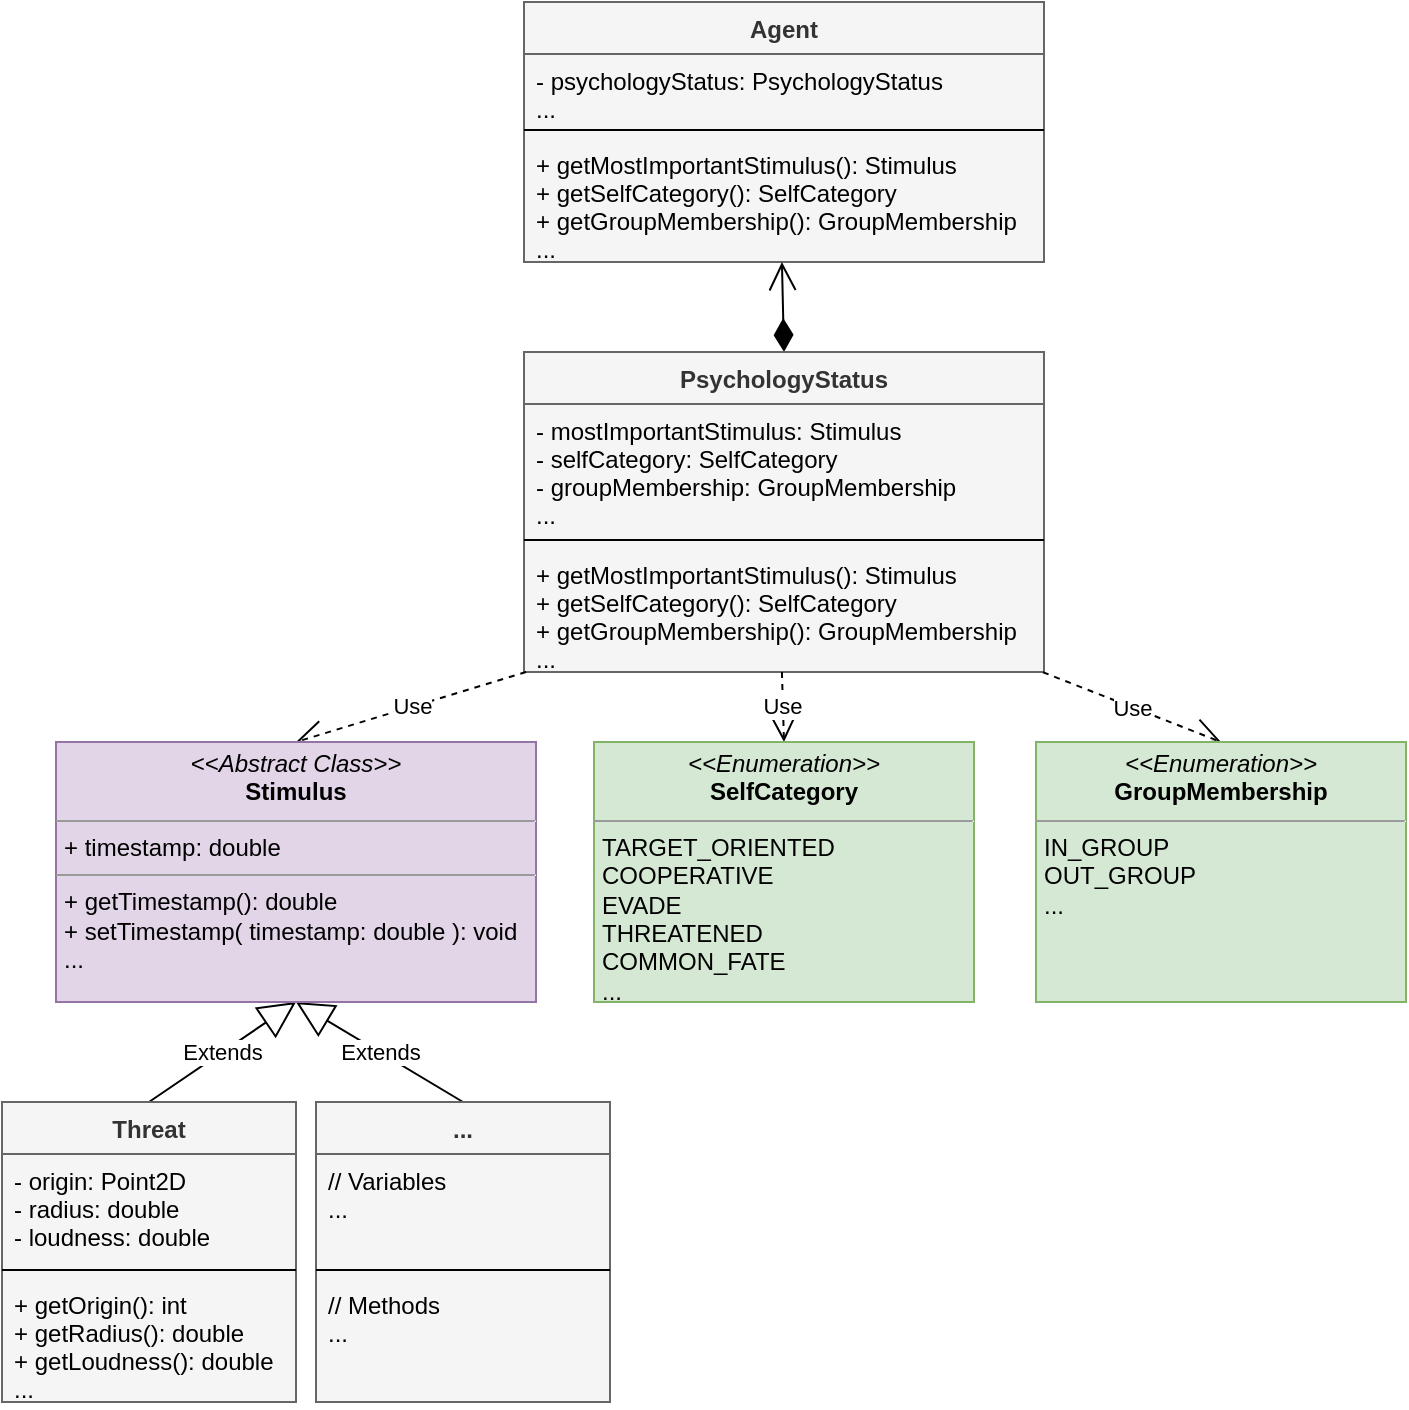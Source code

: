 <mxfile version="13.0.3" type="device"><diagram id="C5RBs43oDa-KdzZeNtuy" name="Page-1"><mxGraphModel dx="1088" dy="801" grid="1" gridSize="10" guides="1" tooltips="1" connect="1" arrows="1" fold="1" page="1" pageScale="1" pageWidth="827" pageHeight="1169" math="0" shadow="0"><root><mxCell id="WIyWlLk6GJQsqaUBKTNV-0"/><mxCell id="WIyWlLk6GJQsqaUBKTNV-1" parent="WIyWlLk6GJQsqaUBKTNV-0"/><mxCell id="iQ_drfouE25hROYOSAiM-0" value="Agent" style="swimlane;fontStyle=1;align=center;verticalAlign=top;childLayout=stackLayout;horizontal=1;startSize=26;horizontalStack=0;resizeParent=1;resizeParentMax=0;resizeLast=0;collapsible=1;marginBottom=0;fillColor=#f5f5f5;strokeColor=#666666;fontColor=#333333;swimlaneFillColor=#F5F5F5;" parent="WIyWlLk6GJQsqaUBKTNV-1" vertex="1"><mxGeometry x="274" width="260" height="130" as="geometry"/></mxCell><mxCell id="iQ_drfouE25hROYOSAiM-1" value="- psychologyStatus: PsychologyStatus&#10;..." style="text;strokeColor=none;fillColor=none;align=left;verticalAlign=top;spacingLeft=4;spacingRight=4;overflow=hidden;rotatable=0;points=[[0,0.5],[1,0.5]];portConstraint=eastwest;" parent="iQ_drfouE25hROYOSAiM-0" vertex="1"><mxGeometry y="26" width="260" height="34" as="geometry"/></mxCell><mxCell id="iQ_drfouE25hROYOSAiM-2" value="" style="line;strokeWidth=1;fillColor=none;align=left;verticalAlign=middle;spacingTop=-1;spacingLeft=3;spacingRight=3;rotatable=0;labelPosition=right;points=[];portConstraint=eastwest;" parent="iQ_drfouE25hROYOSAiM-0" vertex="1"><mxGeometry y="60" width="260" height="8" as="geometry"/></mxCell><mxCell id="iQ_drfouE25hROYOSAiM-3" value="+ getMostImportantStimulus(): Stimulus&#10;+ getSelfCategory(): SelfCategory&#10;+ getGroupMembership(): GroupMembership&#10;..." style="text;strokeColor=none;fillColor=none;align=left;verticalAlign=top;spacingLeft=4;spacingRight=4;overflow=hidden;rotatable=0;points=[[0,0.5],[1,0.5]];portConstraint=eastwest;" parent="iQ_drfouE25hROYOSAiM-0" vertex="1"><mxGeometry y="68" width="260" height="62" as="geometry"/></mxCell><mxCell id="iQ_drfouE25hROYOSAiM-10" value="" style="endArrow=open;html=1;endSize=12;startArrow=diamondThin;startSize=14;startFill=1;align=left;verticalAlign=bottom;exitX=0.5;exitY=0;exitDx=0;exitDy=0;entryX=0.496;entryY=1;entryDx=0;entryDy=0;entryPerimeter=0;" parent="WIyWlLk6GJQsqaUBKTNV-1" source="iQ_drfouE25hROYOSAiM-4" target="iQ_drfouE25hROYOSAiM-3" edge="1"><mxGeometry x="-0.837" y="-6" relative="1" as="geometry"><mxPoint x="210" y="310" as="sourcePoint"/><mxPoint x="405" y="128" as="targetPoint"/><mxPoint as="offset"/></mxGeometry></mxCell><mxCell id="iQ_drfouE25hROYOSAiM-4" value="PsychologyStatus" style="swimlane;fontStyle=1;align=center;verticalAlign=top;childLayout=stackLayout;horizontal=1;startSize=26;horizontalStack=0;resizeParent=1;resizeParentMax=0;resizeLast=0;collapsible=1;marginBottom=0;fillColor=#f5f5f5;strokeColor=#666666;fontColor=#333333;swimlaneFillColor=#F5F5F5;" parent="WIyWlLk6GJQsqaUBKTNV-1" vertex="1"><mxGeometry x="274" y="175" width="260" height="160" as="geometry"/></mxCell><mxCell id="iQ_drfouE25hROYOSAiM-5" value="- mostImportantStimulus: Stimulus&#10;- selfCategory: SelfCategory&#10;- groupMembership: GroupMembership&#10;..." style="text;strokeColor=none;fillColor=none;align=left;verticalAlign=top;spacingLeft=4;spacingRight=4;overflow=hidden;rotatable=0;points=[[0,0.5],[1,0.5]];portConstraint=eastwest;" parent="iQ_drfouE25hROYOSAiM-4" vertex="1"><mxGeometry y="26" width="260" height="64" as="geometry"/></mxCell><mxCell id="iQ_drfouE25hROYOSAiM-6" value="" style="line;strokeWidth=1;fillColor=none;align=left;verticalAlign=middle;spacingTop=-1;spacingLeft=3;spacingRight=3;rotatable=0;labelPosition=right;points=[];portConstraint=eastwest;" parent="iQ_drfouE25hROYOSAiM-4" vertex="1"><mxGeometry y="90" width="260" height="8" as="geometry"/></mxCell><mxCell id="iQ_drfouE25hROYOSAiM-7" value="+ getMostImportantStimulus(): Stimulus&#10;+ getSelfCategory(): SelfCategory&#10;+ getGroupMembership(): GroupMembership&#10;..." style="text;strokeColor=none;fillColor=none;align=left;verticalAlign=top;spacingLeft=4;spacingRight=4;overflow=hidden;rotatable=0;points=[[0,0.5],[1,0.5]];portConstraint=eastwest;" parent="iQ_drfouE25hROYOSAiM-4" vertex="1"><mxGeometry y="98" width="260" height="62" as="geometry"/></mxCell><mxCell id="iQ_drfouE25hROYOSAiM-16" value="Use" style="endArrow=open;endSize=12;dashed=1;html=1;entryX=0.5;entryY=0;entryDx=0;entryDy=0;exitX=0.496;exitY=1;exitDx=0;exitDy=0;exitPerimeter=0;" parent="WIyWlLk6GJQsqaUBKTNV-1" source="iQ_drfouE25hROYOSAiM-7" target="iQ_drfouE25hROYOSAiM-11" edge="1"><mxGeometry width="160" relative="1" as="geometry"><mxPoint x="210" y="210" as="sourcePoint"/><mxPoint x="370" y="210" as="targetPoint"/></mxGeometry></mxCell><mxCell id="iQ_drfouE25hROYOSAiM-17" value="Use" style="endArrow=open;endSize=12;dashed=1;html=1;entryX=0.5;entryY=0;entryDx=0;entryDy=0;exitX=0.998;exitY=1.002;exitDx=0;exitDy=0;exitPerimeter=0;" parent="WIyWlLk6GJQsqaUBKTNV-1" source="iQ_drfouE25hROYOSAiM-7" target="iQ_drfouE25hROYOSAiM-12" edge="1"><mxGeometry width="160" relative="1" as="geometry"><mxPoint x="356.08" y="232.002" as="sourcePoint"/><mxPoint x="354" y="290" as="targetPoint"/></mxGeometry></mxCell><mxCell id="8Sgdm1YSJpC4tNpnUzVW-6" value="Use" style="endArrow=open;endSize=12;dashed=1;html=1;entryX=0.5;entryY=0;entryDx=0;entryDy=0;exitX=0.004;exitY=1;exitDx=0;exitDy=0;exitPerimeter=0;" parent="WIyWlLk6GJQsqaUBKTNV-1" source="iQ_drfouE25hROYOSAiM-7" target="8Sgdm1YSJpC4tNpnUzVW-0" edge="1"><mxGeometry width="160" relative="1" as="geometry"><mxPoint x="423.12" y="369.03" as="sourcePoint"/><mxPoint x="440" y="420" as="targetPoint"/></mxGeometry></mxCell><mxCell id="8Sgdm1YSJpC4tNpnUzVW-5" value="Extends" style="endArrow=block;endSize=16;endFill=0;html=1;exitX=0.5;exitY=0;exitDx=0;exitDy=0;entryX=0.5;entryY=1;entryDx=0;entryDy=0;" parent="WIyWlLk6GJQsqaUBKTNV-1" source="8Sgdm1YSJpC4tNpnUzVW-1" target="8Sgdm1YSJpC4tNpnUzVW-0" edge="1"><mxGeometry width="160" relative="1" as="geometry"><mxPoint x="300" y="640" as="sourcePoint"/><mxPoint x="460" y="640" as="targetPoint"/></mxGeometry></mxCell><mxCell id="8Sgdm1YSJpC4tNpnUzVW-13" value="Extends" style="endArrow=block;endSize=16;endFill=0;html=1;exitX=0.5;exitY=0;exitDx=0;exitDy=0;entryX=0.5;entryY=1;entryDx=0;entryDy=0;" parent="WIyWlLk6GJQsqaUBKTNV-1" source="8Sgdm1YSJpC4tNpnUzVW-9" target="8Sgdm1YSJpC4tNpnUzVW-0" edge="1"><mxGeometry width="160" relative="1" as="geometry"><mxPoint x="116.5" y="570" as="sourcePoint"/><mxPoint x="175" y="530" as="targetPoint"/></mxGeometry></mxCell><mxCell id="8Sgdm1YSJpC4tNpnUzVW-14" value="" style="group" parent="WIyWlLk6GJQsqaUBKTNV-1" vertex="1" connectable="0"><mxGeometry x="13.0" y="550" width="304" height="150" as="geometry"/></mxCell><mxCell id="8Sgdm1YSJpC4tNpnUzVW-1" value="Threat" style="swimlane;fontStyle=1;align=center;verticalAlign=top;childLayout=stackLayout;horizontal=1;startSize=26;horizontalStack=0;resizeParent=1;resizeParentMax=0;resizeLast=0;collapsible=1;marginBottom=0;fillColor=#f5f5f5;strokeColor=#666666;fontColor=#333333;swimlaneFillColor=#F5F5F5;" parent="8Sgdm1YSJpC4tNpnUzVW-14" vertex="1"><mxGeometry width="147" height="150" as="geometry"><mxRectangle x="33" y="560" width="70" height="26" as="alternateBounds"/></mxGeometry></mxCell><mxCell id="8Sgdm1YSJpC4tNpnUzVW-2" value="- origin: Point2D&#10;- radius: double&#10;- loudness: double" style="text;strokeColor=none;fillColor=none;align=left;verticalAlign=top;spacingLeft=4;spacingRight=4;overflow=hidden;rotatable=0;points=[[0,0.5],[1,0.5]];portConstraint=eastwest;" parent="8Sgdm1YSJpC4tNpnUzVW-1" vertex="1"><mxGeometry y="26" width="147" height="54" as="geometry"/></mxCell><mxCell id="8Sgdm1YSJpC4tNpnUzVW-3" value="" style="line;strokeWidth=1;fillColor=none;align=left;verticalAlign=middle;spacingTop=-1;spacingLeft=3;spacingRight=3;rotatable=0;labelPosition=right;points=[];portConstraint=eastwest;" parent="8Sgdm1YSJpC4tNpnUzVW-1" vertex="1"><mxGeometry y="80" width="147" height="8" as="geometry"/></mxCell><mxCell id="8Sgdm1YSJpC4tNpnUzVW-4" value="+ getOrigin(): int&#10;+ getRadius(): double&#10;+ getLoudness(): double&#10;..." style="text;strokeColor=none;fillColor=none;align=left;verticalAlign=top;spacingLeft=4;spacingRight=4;overflow=hidden;rotatable=0;points=[[0,0.5],[1,0.5]];portConstraint=eastwest;" parent="8Sgdm1YSJpC4tNpnUzVW-1" vertex="1"><mxGeometry y="88" width="147" height="62" as="geometry"/></mxCell><mxCell id="8Sgdm1YSJpC4tNpnUzVW-9" value="..." style="swimlane;fontStyle=1;align=center;verticalAlign=top;childLayout=stackLayout;horizontal=1;startSize=26;horizontalStack=0;resizeParent=1;resizeParentMax=0;resizeLast=0;collapsible=1;marginBottom=0;fillColor=#f5f5f5;strokeColor=#666666;fontColor=#333333;swimlaneFillColor=#F5F5F5;" parent="8Sgdm1YSJpC4tNpnUzVW-14" vertex="1"><mxGeometry x="157" width="147" height="150" as="geometry"><mxRectangle x="33" y="560" width="70" height="26" as="alternateBounds"/></mxGeometry></mxCell><mxCell id="8Sgdm1YSJpC4tNpnUzVW-10" value="// Variables&#10;..." style="text;strokeColor=none;fillColor=none;align=left;verticalAlign=top;spacingLeft=4;spacingRight=4;overflow=hidden;rotatable=0;points=[[0,0.5],[1,0.5]];portConstraint=eastwest;" parent="8Sgdm1YSJpC4tNpnUzVW-9" vertex="1"><mxGeometry y="26" width="147" height="54" as="geometry"/></mxCell><mxCell id="8Sgdm1YSJpC4tNpnUzVW-11" value="" style="line;strokeWidth=1;fillColor=none;align=left;verticalAlign=middle;spacingTop=-1;spacingLeft=3;spacingRight=3;rotatable=0;labelPosition=right;points=[];portConstraint=eastwest;" parent="8Sgdm1YSJpC4tNpnUzVW-9" vertex="1"><mxGeometry y="80" width="147" height="8" as="geometry"/></mxCell><mxCell id="8Sgdm1YSJpC4tNpnUzVW-12" value="// Methods&#10;..." style="text;strokeColor=none;fillColor=none;align=left;verticalAlign=top;spacingLeft=4;spacingRight=4;overflow=hidden;rotatable=0;points=[[0,0.5],[1,0.5]];portConstraint=eastwest;" parent="8Sgdm1YSJpC4tNpnUzVW-9" vertex="1"><mxGeometry y="88" width="147" height="62" as="geometry"/></mxCell><mxCell id="iQ_drfouE25hROYOSAiM-11" value="&lt;p style=&quot;margin: 4px 0px 0px ; text-align: center&quot;&gt;&lt;i&gt;&amp;lt;&amp;lt;Enumeration&amp;gt;&amp;gt;&lt;/i&gt;&lt;br&gt;&lt;b&gt;SelfCategory&lt;/b&gt;&lt;/p&gt;&lt;hr size=&quot;1&quot;&gt;&lt;p style=&quot;margin: 0px 0px 0px 4px&quot;&gt;TARGET_ORIENTED&lt;/p&gt;&lt;p style=&quot;margin: 0px 0px 0px 4px&quot;&gt;COOPERATIVE&lt;/p&gt;&lt;p style=&quot;margin: 0px 0px 0px 4px&quot;&gt;EVADE&lt;br&gt;&lt;/p&gt;&lt;p style=&quot;margin: 0px 0px 0px 4px&quot;&gt;&lt;span&gt;THREATENED&lt;/span&gt;&lt;/p&gt;&lt;p style=&quot;margin: 0px 0px 0px 4px&quot;&gt;&lt;span&gt;COMMON_FATE&lt;/span&gt;&lt;br&gt;&lt;/p&gt;&lt;p style=&quot;margin: 0px 0px 0px 4px&quot;&gt;...&lt;/p&gt;" style="verticalAlign=top;align=left;overflow=fill;fontSize=12;fontFamily=Helvetica;html=1;fillColor=#d5e8d4;strokeColor=#82b366;" parent="WIyWlLk6GJQsqaUBKTNV-1" vertex="1"><mxGeometry x="309" y="370" width="190" height="130" as="geometry"/></mxCell><mxCell id="iQ_drfouE25hROYOSAiM-12" value="&lt;p style=&quot;margin: 4px 0px 0px ; text-align: center&quot;&gt;&lt;i&gt;&amp;lt;&amp;lt;Enumeration&amp;gt;&amp;gt;&lt;/i&gt;&lt;br&gt;&lt;b&gt;GroupMembership&lt;/b&gt;&lt;/p&gt;&lt;hr size=&quot;1&quot;&gt;&lt;p style=&quot;margin: 0px 0px 0px 4px&quot;&gt;IN_GROUP&lt;/p&gt;&lt;p style=&quot;margin: 0px 0px 0px 4px&quot;&gt;OUT_GROUP&lt;/p&gt;&lt;p style=&quot;margin: 0px 0px 0px 4px&quot;&gt;...&lt;/p&gt;" style="verticalAlign=top;align=left;overflow=fill;fontSize=12;fontFamily=Helvetica;html=1;fillColor=#d5e8d4;strokeColor=#82b366;" parent="WIyWlLk6GJQsqaUBKTNV-1" vertex="1"><mxGeometry x="530" y="370" width="185" height="130" as="geometry"/></mxCell><mxCell id="8Sgdm1YSJpC4tNpnUzVW-0" value="&lt;p style=&quot;margin: 0px ; margin-top: 4px ; text-align: center&quot;&gt;&lt;i&gt;&amp;lt;&amp;lt;Abstract Class&amp;gt;&amp;gt;&lt;/i&gt;&lt;br&gt;&lt;b&gt;Stimulus&lt;/b&gt;&lt;/p&gt;&lt;hr size=&quot;1&quot;&gt;&lt;p style=&quot;margin: 0px ; margin-left: 4px&quot;&gt;+ timestamp: double&lt;br&gt;&lt;/p&gt;&lt;hr size=&quot;1&quot;&gt;&lt;p style=&quot;margin: 0px ; margin-left: 4px&quot;&gt;+ getTimestamp(): double&lt;br&gt;+ setTimestamp( timestamp: double ): void&lt;/p&gt;&lt;p style=&quot;margin: 0px ; margin-left: 4px&quot;&gt;...&lt;/p&gt;" style="verticalAlign=top;align=left;overflow=fill;fontSize=12;fontFamily=Helvetica;html=1;fillColor=#e1d5e7;strokeColor=#9673a6;" parent="WIyWlLk6GJQsqaUBKTNV-1" vertex="1"><mxGeometry x="40" y="370" width="240" height="130" as="geometry"/></mxCell></root></mxGraphModel></diagram></mxfile>